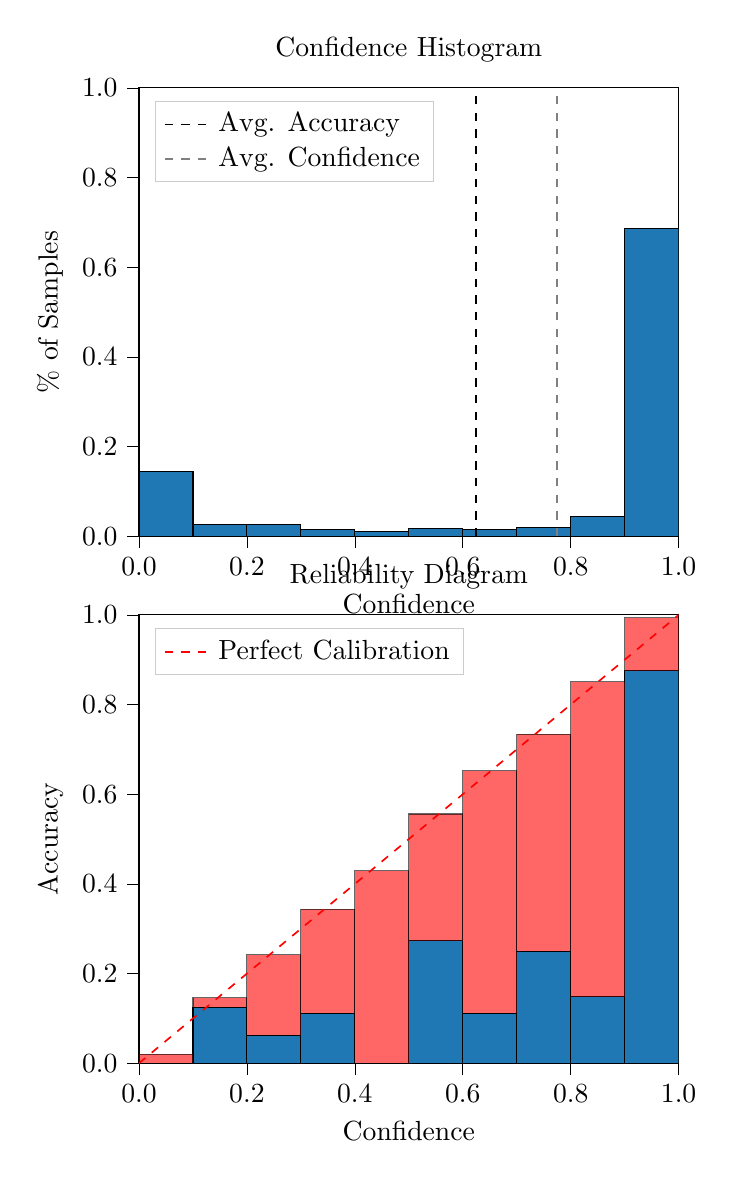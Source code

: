 % This file was created by tikzplotlib v0.9.8.
\begin{tikzpicture}

\definecolor{color0}{rgb}{0.122,0.467,0.706}

\begin{groupplot}[group style={group size=1 by 2}]
\nextgroupplot[
legend cell align={left},
legend style={
  fill opacity=0.8,
  draw opacity=1,
  text opacity=1,
  at={(0.03,0.97)},
  anchor=north west,
  draw=white!80!black
},
tick align=outside,
tick pos=left,
title={Confidence Histogram},
x grid style={white!69.02!black},
xlabel={Confidence},
xmin=0, xmax=1,
xtick style={color=black},
xtick={0,0.2,0.4,0.6,0.8,1},
xticklabels={0.0,0.2,0.4,0.6,0.8,1.0},
y grid style={white!69.02!black},
ylabel={\% of Samples},
ymin=0, ymax=1,
ytick style={color=black},
ytick={0,0.2,0.4,0.6,0.8,1},
yticklabels={0.0,0.2,0.4,0.6,0.8,1.0}
]
\draw[draw=black,fill=color0] (axis cs:-6.939e-18,0) rectangle (axis cs:0.1,0.144);
\draw[draw=black,fill=color0] (axis cs:0.1,0) rectangle (axis cs:0.2,0.026);
\draw[draw=black,fill=color0] (axis cs:0.2,0) rectangle (axis cs:0.3,0.026);
\draw[draw=black,fill=color0] (axis cs:0.3,0) rectangle (axis cs:0.4,0.014);
\draw[draw=black,fill=color0] (axis cs:0.4,0) rectangle (axis cs:0.5,0.01);
\draw[draw=black,fill=color0] (axis cs:0.5,0) rectangle (axis cs:0.6,0.018);
\draw[draw=black,fill=color0] (axis cs:0.6,0) rectangle (axis cs:0.7,0.014);
\draw[draw=black,fill=color0] (axis cs:0.7,0) rectangle (axis cs:0.8,0.019);
\draw[draw=black,fill=color0] (axis cs:0.8,0) rectangle (axis cs:0.9,0.043);
\draw[draw=black,fill=color0] (axis cs:0.9,0) rectangle (axis cs:1,0.686);
\addplot [semithick, black, dashed]
table {%
0.625 0
0.625 1
};
\addlegendentry{Avg. Accuracy}
\addplot [semithick, white!50.196!black, dashed]
table {%
0.774 0
0.774 1
};
\addlegendentry{Avg. Confidence}

\nextgroupplot[
legend cell align={left},
legend style={
  fill opacity=0.8,
  draw opacity=1,
  text opacity=1,
  at={(0.03,0.97)},
  anchor=north west,
  draw=white!80!black
},
tick align=outside,
tick pos=left,
title={Reliability Diagram},
x grid style={white!69.02!black},
xlabel={Confidence},
xmin=0, xmax=1,
xtick style={color=black},
xtick={0,0.2,0.4,0.6,0.8,1},
xticklabels={0.0,0.2,0.4,0.6,0.8,1.0},
y grid style={white!69.02!black},
ylabel={Accuracy},
ymin=0, ymax=1,
ytick style={color=black},
ytick={0,0.2,0.4,0.6,0.8,1},
yticklabels={0.0,0.2,0.4,0.6,0.8,1.0}
]
\draw[draw=black,fill=color0] (axis cs:-6.939e-18,0) rectangle (axis cs:0.1,0);
\draw[draw=black,fill=color0] (axis cs:0.1,0) rectangle (axis cs:0.2,0.125);
\draw[draw=black,fill=color0] (axis cs:0.2,0) rectangle (axis cs:0.3,0.062);
\draw[draw=black,fill=color0] (axis cs:0.3,0) rectangle (axis cs:0.4,0.111);
\draw[draw=black,fill=color0] (axis cs:0.4,0) rectangle (axis cs:0.5,0);
\draw[draw=black,fill=color0] (axis cs:0.5,0) rectangle (axis cs:0.6,0.273);
\draw[draw=black,fill=color0] (axis cs:0.6,0) rectangle (axis cs:0.7,0.111);
\draw[draw=black,fill=color0] (axis cs:0.7,0) rectangle (axis cs:0.8,0.25);
\draw[draw=black,fill=color0] (axis cs:0.8,0) rectangle (axis cs:0.9,0.148);
\draw[draw=black,fill=color0] (axis cs:0.9,0) rectangle (axis cs:1,0.876);
\draw[draw=black,fill=red,opacity=0.6] (axis cs:-6.939e-18,0) rectangle (axis cs:0.1,0.02);
\draw[draw=black,fill=red,opacity=0.6] (axis cs:0.1,0.125) rectangle (axis cs:0.2,0.146);
\draw[draw=black,fill=red,opacity=0.6] (axis cs:0.2,0.062) rectangle (axis cs:0.3,0.242);
\draw[draw=black,fill=red,opacity=0.6] (axis cs:0.3,0.111) rectangle (axis cs:0.4,0.343);
\draw[draw=black,fill=red,opacity=0.6] (axis cs:0.4,0) rectangle (axis cs:0.5,0.429);
\draw[draw=black,fill=red,opacity=0.6] (axis cs:0.5,0.273) rectangle (axis cs:0.6,0.556);
\draw[draw=black,fill=red,opacity=0.6] (axis cs:0.6,0.111) rectangle (axis cs:0.7,0.652);
\draw[draw=black,fill=red,opacity=0.6] (axis cs:0.7,0.25) rectangle (axis cs:0.8,0.734);
\draw[draw=black,fill=red,opacity=0.6] (axis cs:0.8,0.148) rectangle (axis cs:0.9,0.851);
\draw[draw=black,fill=red,opacity=0.6] (axis cs:0.9,0.876) rectangle (axis cs:1,0.994);
\addplot [semithick, red, dashed]
table {%
0 0
1 1
};
\addlegendentry{Perfect Calibration}
\end{groupplot}

\end{tikzpicture}
